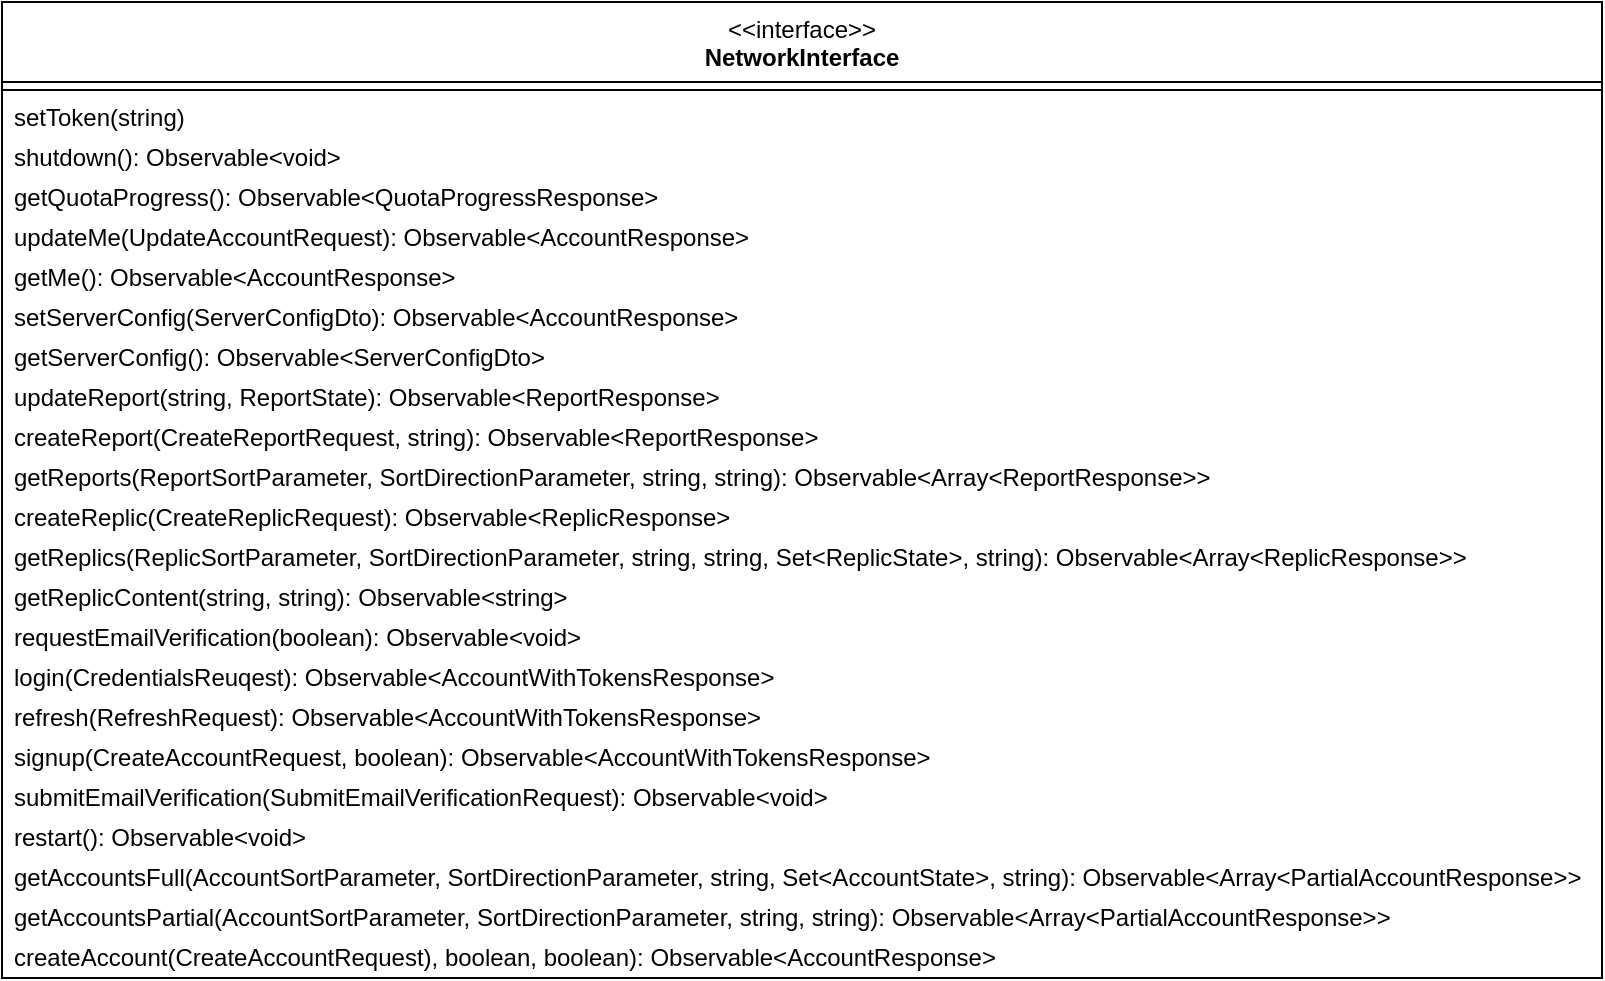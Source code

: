 <mxfile version="28.2.5">
  <diagram name="Seite-1" id="tv3RCUC1lsHie5otSo7a">
    <mxGraphModel dx="1426" dy="826" grid="1" gridSize="10" guides="1" tooltips="1" connect="1" arrows="1" fold="1" page="1" pageScale="1" pageWidth="827" pageHeight="1169" math="0" shadow="0">
      <root>
        <mxCell id="0" />
        <mxCell id="1" parent="0" />
        <mxCell id="YMPAv5R0shXRWI4nXXSt-44" value="&amp;lt;&amp;lt;interface&amp;gt;&amp;gt;&lt;br&gt;&lt;b&gt;NetworkInterface&lt;/b&gt;&lt;div&gt;&lt;br&gt;&lt;/div&gt;" style="swimlane;fontStyle=0;align=center;verticalAlign=top;childLayout=stackLayout;horizontal=1;startSize=40;horizontalStack=0;resizeParent=1;resizeParentMax=0;resizeLast=0;collapsible=0;marginBottom=0;html=1;whiteSpace=wrap;" parent="1" vertex="1">
          <mxGeometry x="20" y="190" width="800" height="488" as="geometry" />
        </mxCell>
        <mxCell id="YMPAv5R0shXRWI4nXXSt-45" value="" style="line;strokeWidth=1;fillColor=none;align=left;verticalAlign=middle;spacingTop=-1;spacingLeft=3;spacingRight=3;rotatable=0;labelPosition=right;points=[];portConstraint=eastwest;" parent="YMPAv5R0shXRWI4nXXSt-44" vertex="1">
          <mxGeometry y="40" width="800" height="8" as="geometry" />
        </mxCell>
        <mxCell id="YMPAv5R0shXRWI4nXXSt-105" value="setToken(string)" style="text;html=1;strokeColor=none;fillColor=none;align=left;verticalAlign=middle;spacingLeft=4;spacingRight=4;overflow=hidden;rotatable=0;points=[[0,0.5],[1,0.5]];portConstraint=eastwest;whiteSpace=wrap;" parent="YMPAv5R0shXRWI4nXXSt-44" vertex="1">
          <mxGeometry y="48" width="800" height="20" as="geometry" />
        </mxCell>
        <mxCell id="YMPAv5R0shXRWI4nXXSt-87" value="shutdown(): Observable&amp;lt;void&amp;gt;" style="text;html=1;strokeColor=none;fillColor=none;align=left;verticalAlign=middle;spacingLeft=4;spacingRight=4;overflow=hidden;rotatable=0;points=[[0,0.5],[1,0.5]];portConstraint=eastwest;whiteSpace=wrap;" parent="YMPAv5R0shXRWI4nXXSt-44" vertex="1">
          <mxGeometry y="68" width="800" height="20" as="geometry" />
        </mxCell>
        <mxCell id="YMPAv5R0shXRWI4nXXSt-104" value="getQuotaProgress(): Observable&amp;lt;QuotaProgressResponse&amp;gt;" style="text;html=1;strokeColor=none;fillColor=none;align=left;verticalAlign=middle;spacingLeft=4;spacingRight=4;overflow=hidden;rotatable=0;points=[[0,0.5],[1,0.5]];portConstraint=eastwest;whiteSpace=wrap;" parent="YMPAv5R0shXRWI4nXXSt-44" vertex="1">
          <mxGeometry y="88" width="800" height="20" as="geometry" />
        </mxCell>
        <mxCell id="YMPAv5R0shXRWI4nXXSt-103" value="updateMe(UpdateAccountRequest): Observable&amp;lt;AccountResponse&amp;gt;" style="text;html=1;strokeColor=none;fillColor=none;align=left;verticalAlign=middle;spacingLeft=4;spacingRight=4;overflow=hidden;rotatable=0;points=[[0,0.5],[1,0.5]];portConstraint=eastwest;whiteSpace=wrap;" parent="YMPAv5R0shXRWI4nXXSt-44" vertex="1">
          <mxGeometry y="108" width="800" height="20" as="geometry" />
        </mxCell>
        <mxCell id="YMPAv5R0shXRWI4nXXSt-102" value="getMe(): Observable&amp;lt;AccountResponse&amp;gt;" style="text;html=1;strokeColor=none;fillColor=none;align=left;verticalAlign=middle;spacingLeft=4;spacingRight=4;overflow=hidden;rotatable=0;points=[[0,0.5],[1,0.5]];portConstraint=eastwest;whiteSpace=wrap;" parent="YMPAv5R0shXRWI4nXXSt-44" vertex="1">
          <mxGeometry y="128" width="800" height="20" as="geometry" />
        </mxCell>
        <mxCell id="YMPAv5R0shXRWI4nXXSt-101" value="setServerConfig(ServerConfigDto): Observable&amp;lt;AccountResponse&amp;gt;" style="text;html=1;strokeColor=none;fillColor=none;align=left;verticalAlign=middle;spacingLeft=4;spacingRight=4;overflow=hidden;rotatable=0;points=[[0,0.5],[1,0.5]];portConstraint=eastwest;whiteSpace=wrap;" parent="YMPAv5R0shXRWI4nXXSt-44" vertex="1">
          <mxGeometry y="148" width="800" height="20" as="geometry" />
        </mxCell>
        <mxCell id="YMPAv5R0shXRWI4nXXSt-100" value="getServerConfig(): Observable&amp;lt;ServerConfigDto&amp;gt;" style="text;html=1;strokeColor=none;fillColor=none;align=left;verticalAlign=middle;spacingLeft=4;spacingRight=4;overflow=hidden;rotatable=0;points=[[0,0.5],[1,0.5]];portConstraint=eastwest;whiteSpace=wrap;" parent="YMPAv5R0shXRWI4nXXSt-44" vertex="1">
          <mxGeometry y="168" width="800" height="20" as="geometry" />
        </mxCell>
        <mxCell id="YMPAv5R0shXRWI4nXXSt-99" value="updateReport(string, ReportState): Observable&amp;lt;ReportResponse&amp;gt;" style="text;html=1;strokeColor=none;fillColor=none;align=left;verticalAlign=middle;spacingLeft=4;spacingRight=4;overflow=hidden;rotatable=0;points=[[0,0.5],[1,0.5]];portConstraint=eastwest;whiteSpace=wrap;" parent="YMPAv5R0shXRWI4nXXSt-44" vertex="1">
          <mxGeometry y="188" width="800" height="20" as="geometry" />
        </mxCell>
        <mxCell id="YMPAv5R0shXRWI4nXXSt-98" value="createReport(CreateReportRequest, string): Observable&amp;lt;ReportResponse&amp;gt;" style="text;html=1;strokeColor=none;fillColor=none;align=left;verticalAlign=middle;spacingLeft=4;spacingRight=4;overflow=hidden;rotatable=0;points=[[0,0.5],[1,0.5]];portConstraint=eastwest;whiteSpace=wrap;" parent="YMPAv5R0shXRWI4nXXSt-44" vertex="1">
          <mxGeometry y="208" width="800" height="20" as="geometry" />
        </mxCell>
        <mxCell id="YMPAv5R0shXRWI4nXXSt-97" value="getReports(ReportSortParameter, SortDirectionParameter, string, string): Observable&amp;lt;Array&amp;lt;ReportResponse&amp;gt;&amp;gt;" style="text;html=1;strokeColor=none;fillColor=none;align=left;verticalAlign=middle;spacingLeft=4;spacingRight=4;overflow=hidden;rotatable=0;points=[[0,0.5],[1,0.5]];portConstraint=eastwest;whiteSpace=wrap;" parent="YMPAv5R0shXRWI4nXXSt-44" vertex="1">
          <mxGeometry y="228" width="800" height="20" as="geometry" />
        </mxCell>
        <mxCell id="YMPAv5R0shXRWI4nXXSt-95" value="createReplic(CreateReplicRequest): Observable&amp;lt;ReplicResponse&amp;gt;" style="text;html=1;strokeColor=none;fillColor=none;align=left;verticalAlign=middle;spacingLeft=4;spacingRight=4;overflow=hidden;rotatable=0;points=[[0,0.5],[1,0.5]];portConstraint=eastwest;whiteSpace=wrap;" parent="YMPAv5R0shXRWI4nXXSt-44" vertex="1">
          <mxGeometry y="248" width="800" height="20" as="geometry" />
        </mxCell>
        <mxCell id="YMPAv5R0shXRWI4nXXSt-94" value="getReplics(ReplicSortParameter, SortDirectionParameter, string, string, Set&amp;lt;ReplicState&amp;gt;, string): Observable&amp;lt;Array&amp;lt;ReplicResponse&amp;gt;&amp;gt;" style="text;html=1;strokeColor=none;fillColor=none;align=left;verticalAlign=middle;spacingLeft=4;spacingRight=4;overflow=hidden;rotatable=0;points=[[0,0.5],[1,0.5]];portConstraint=eastwest;whiteSpace=wrap;" parent="YMPAv5R0shXRWI4nXXSt-44" vertex="1">
          <mxGeometry y="268" width="800" height="20" as="geometry" />
        </mxCell>
        <mxCell id="hewvA5DubjTdve_OU9Q2-1" value="getReplicContent(string, string): Observable&amp;lt;string&amp;gt;" style="text;html=1;strokeColor=none;fillColor=none;align=left;verticalAlign=middle;spacingLeft=4;spacingRight=4;overflow=hidden;rotatable=0;points=[[0,0.5],[1,0.5]];portConstraint=eastwest;whiteSpace=wrap;" vertex="1" parent="YMPAv5R0shXRWI4nXXSt-44">
          <mxGeometry y="288" width="800" height="20" as="geometry" />
        </mxCell>
        <mxCell id="YMPAv5R0shXRWI4nXXSt-93" value="requestEmailVerification(boolean): Observable&amp;lt;void&amp;gt;" style="text;html=1;strokeColor=none;fillColor=none;align=left;verticalAlign=middle;spacingLeft=4;spacingRight=4;overflow=hidden;rotatable=0;points=[[0,0.5],[1,0.5]];portConstraint=eastwest;whiteSpace=wrap;" parent="YMPAv5R0shXRWI4nXXSt-44" vertex="1">
          <mxGeometry y="308" width="800" height="20" as="geometry" />
        </mxCell>
        <mxCell id="YMPAv5R0shXRWI4nXXSt-92" value="login(CredentialsReuqest): Observable&amp;lt;AccountWithTokensResponse&amp;gt;" style="text;html=1;strokeColor=none;fillColor=none;align=left;verticalAlign=middle;spacingLeft=4;spacingRight=4;overflow=hidden;rotatable=0;points=[[0,0.5],[1,0.5]];portConstraint=eastwest;whiteSpace=wrap;" parent="YMPAv5R0shXRWI4nXXSt-44" vertex="1">
          <mxGeometry y="328" width="800" height="20" as="geometry" />
        </mxCell>
        <mxCell id="YMPAv5R0shXRWI4nXXSt-91" value="refresh(RefreshRequest): Observable&amp;lt;AccountWithTokensResponse&amp;gt;" style="text;html=1;strokeColor=none;fillColor=none;align=left;verticalAlign=middle;spacingLeft=4;spacingRight=4;overflow=hidden;rotatable=0;points=[[0,0.5],[1,0.5]];portConstraint=eastwest;whiteSpace=wrap;" parent="YMPAv5R0shXRWI4nXXSt-44" vertex="1">
          <mxGeometry y="348" width="800" height="20" as="geometry" />
        </mxCell>
        <mxCell id="YMPAv5R0shXRWI4nXXSt-90" value="signup(CreateAccountRequest, boolean): Observable&amp;lt;AccountWithTokensResponse&amp;gt;" style="text;html=1;strokeColor=none;fillColor=none;align=left;verticalAlign=middle;spacingLeft=4;spacingRight=4;overflow=hidden;rotatable=0;points=[[0,0.5],[1,0.5]];portConstraint=eastwest;whiteSpace=wrap;" parent="YMPAv5R0shXRWI4nXXSt-44" vertex="1">
          <mxGeometry y="368" width="800" height="20" as="geometry" />
        </mxCell>
        <mxCell id="YMPAv5R0shXRWI4nXXSt-89" value="submitEmailVerification(SubmitEmailVerificationRequest): Observable&amp;lt;void&amp;gt;" style="text;html=1;strokeColor=none;fillColor=none;align=left;verticalAlign=middle;spacingLeft=4;spacingRight=4;overflow=hidden;rotatable=0;points=[[0,0.5],[1,0.5]];portConstraint=eastwest;whiteSpace=wrap;" parent="YMPAv5R0shXRWI4nXXSt-44" vertex="1">
          <mxGeometry y="388" width="800" height="20" as="geometry" />
        </mxCell>
        <mxCell id="YMPAv5R0shXRWI4nXXSt-88" value="restart(): Observable&amp;lt;void&amp;gt;" style="text;html=1;strokeColor=none;fillColor=none;align=left;verticalAlign=middle;spacingLeft=4;spacingRight=4;overflow=hidden;rotatable=0;points=[[0,0.5],[1,0.5]];portConstraint=eastwest;whiteSpace=wrap;" parent="YMPAv5R0shXRWI4nXXSt-44" vertex="1">
          <mxGeometry y="408" width="800" height="20" as="geometry" />
        </mxCell>
        <mxCell id="YMPAv5R0shXRWI4nXXSt-86" value="getAccountsFull(AccountSortParameter, SortDirectionParameter, string, Set&amp;lt;AccountState&amp;gt;, string): Observable&amp;lt;Array&amp;lt;PartialAccountResponse&amp;gt;&amp;gt;" style="text;html=1;strokeColor=none;fillColor=none;align=left;verticalAlign=middle;spacingLeft=4;spacingRight=4;overflow=hidden;rotatable=0;points=[[0,0.5],[1,0.5]];portConstraint=eastwest;whiteSpace=wrap;" parent="YMPAv5R0shXRWI4nXXSt-44" vertex="1">
          <mxGeometry y="428" width="800" height="20" as="geometry" />
        </mxCell>
        <mxCell id="YMPAv5R0shXRWI4nXXSt-85" value="getAccountsPartial(AccountSortParameter, SortDirectionParameter, string, string): Observable&amp;lt;Array&amp;lt;PartialAccountResponse&amp;gt;&amp;gt;" style="text;html=1;strokeColor=none;fillColor=none;align=left;verticalAlign=middle;spacingLeft=4;spacingRight=4;overflow=hidden;rotatable=0;points=[[0,0.5],[1,0.5]];portConstraint=eastwest;whiteSpace=wrap;" parent="YMPAv5R0shXRWI4nXXSt-44" vertex="1">
          <mxGeometry y="448" width="800" height="20" as="geometry" />
        </mxCell>
        <mxCell id="YMPAv5R0shXRWI4nXXSt-84" value="createAccount(CreateAccountRequest), boolean, boolean): Observable&amp;lt;AccountResponse&amp;gt;" style="text;html=1;strokeColor=none;fillColor=none;align=left;verticalAlign=middle;spacingLeft=4;spacingRight=4;overflow=hidden;rotatable=0;points=[[0,0.5],[1,0.5]];portConstraint=eastwest;whiteSpace=wrap;" parent="YMPAv5R0shXRWI4nXXSt-44" vertex="1">
          <mxGeometry y="468" width="800" height="20" as="geometry" />
        </mxCell>
      </root>
    </mxGraphModel>
  </diagram>
</mxfile>
